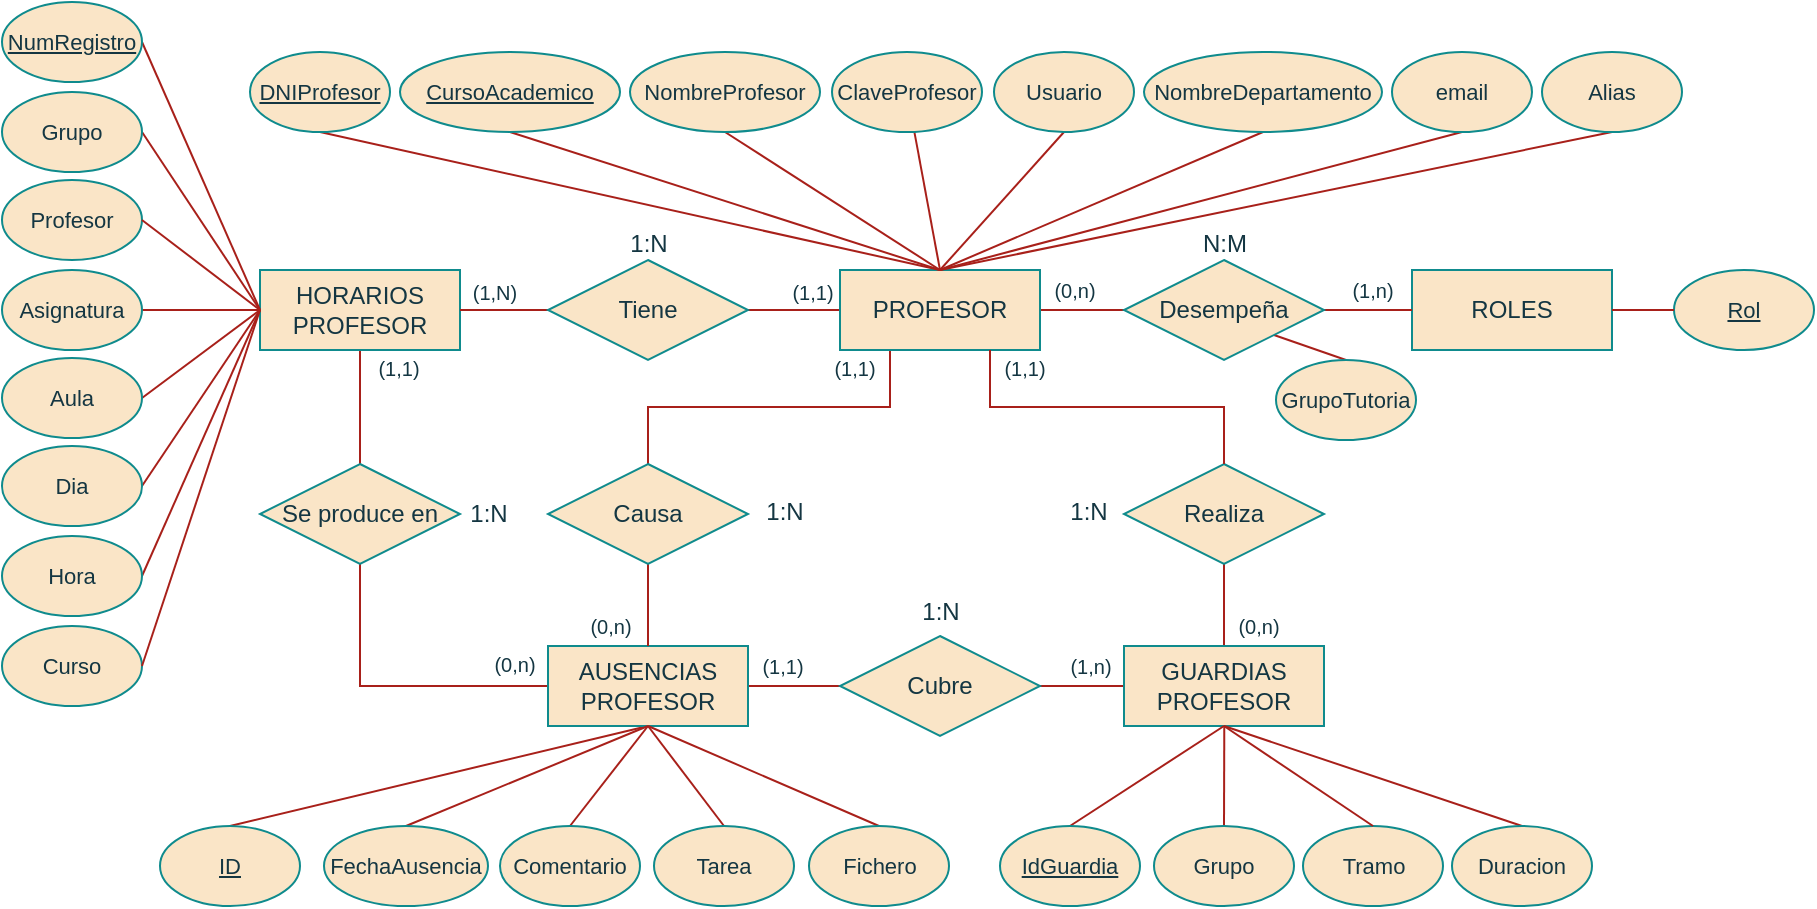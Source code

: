 <mxfile scale="1" border="0" version="26.3.0">
  <diagram name="Página-1" id="VsU_qLbT5S_kWvRLyPEZ">
    <mxGraphModel dx="1082" dy="572" grid="0" gridSize="10" guides="1" tooltips="1" connect="1" arrows="1" fold="1" page="1" pageScale="1" pageWidth="1169" pageHeight="827" math="0" shadow="0">
      <root>
        <mxCell id="0" />
        <mxCell id="1" parent="0" />
        <mxCell id="6TsfCFlxb-TRurDlvg3Q-43" value="" style="rounded=0;orthogonalLoop=1;jettySize=auto;html=1;endArrow=none;startFill=0;labelBackgroundColor=none;strokeColor=#A8201A;fontColor=default;" parent="1" source="6TsfCFlxb-TRurDlvg3Q-1" target="6TsfCFlxb-TRurDlvg3Q-37" edge="1">
          <mxGeometry relative="1" as="geometry" />
        </mxCell>
        <mxCell id="6TsfCFlxb-TRurDlvg3Q-49" value="" style="rounded=0;orthogonalLoop=1;jettySize=auto;html=1;endArrow=none;startFill=0;labelBackgroundColor=none;strokeColor=#A8201A;fontColor=default;" parent="1" source="6TsfCFlxb-TRurDlvg3Q-1" target="6TsfCFlxb-TRurDlvg3Q-42" edge="1">
          <mxGeometry relative="1" as="geometry" />
        </mxCell>
        <mxCell id="6TsfCFlxb-TRurDlvg3Q-72" style="edgeStyle=orthogonalEdgeStyle;rounded=0;orthogonalLoop=1;jettySize=auto;html=1;exitX=0.25;exitY=1;exitDx=0;exitDy=0;entryX=0.5;entryY=0;entryDx=0;entryDy=0;endArrow=none;startFill=0;labelBackgroundColor=none;strokeColor=#A8201A;fontColor=default;" parent="1" source="6TsfCFlxb-TRurDlvg3Q-1" target="6TsfCFlxb-TRurDlvg3Q-40" edge="1">
          <mxGeometry relative="1" as="geometry" />
        </mxCell>
        <mxCell id="6TsfCFlxb-TRurDlvg3Q-1" value="PROFESOR" style="rounded=0;whiteSpace=wrap;html=1;labelBackgroundColor=none;fillColor=#FAE5C7;strokeColor=#0F8B8D;fontColor=#143642;" parent="1" vertex="1">
          <mxGeometry x="563" y="302" width="100" height="40" as="geometry" />
        </mxCell>
        <mxCell id="6TsfCFlxb-TRurDlvg3Q-3" value="ROLES" style="rounded=0;whiteSpace=wrap;html=1;labelBackgroundColor=none;fillColor=#FAE5C7;strokeColor=#0F8B8D;fontColor=#143642;" parent="1" vertex="1">
          <mxGeometry x="849" y="302" width="100" height="40" as="geometry" />
        </mxCell>
        <mxCell id="6TsfCFlxb-TRurDlvg3Q-79" value="" style="edgeStyle=orthogonalEdgeStyle;rounded=0;orthogonalLoop=1;jettySize=auto;html=1;endArrow=none;endFill=1;startFill=0;labelBackgroundColor=none;strokeColor=#A8201A;fontColor=default;" parent="1" source="6TsfCFlxb-TRurDlvg3Q-5" target="6TsfCFlxb-TRurDlvg3Q-41" edge="1">
          <mxGeometry relative="1" as="geometry" />
        </mxCell>
        <mxCell id="6TsfCFlxb-TRurDlvg3Q-5" value="HORARIOS&lt;br&gt;PROFESOR" style="rounded=0;whiteSpace=wrap;html=1;labelBackgroundColor=none;fillColor=#FAE5C7;strokeColor=#0F8B8D;fontColor=#143642;" parent="1" vertex="1">
          <mxGeometry x="273" y="302" width="100" height="40" as="geometry" />
        </mxCell>
        <mxCell id="6TsfCFlxb-TRurDlvg3Q-75" value="" style="edgeStyle=orthogonalEdgeStyle;rounded=0;orthogonalLoop=1;jettySize=auto;html=1;endArrow=none;endFill=1;startFill=0;labelBackgroundColor=none;strokeColor=#A8201A;fontColor=default;" parent="1" source="6TsfCFlxb-TRurDlvg3Q-7" target="6TsfCFlxb-TRurDlvg3Q-39" edge="1">
          <mxGeometry relative="1" as="geometry" />
        </mxCell>
        <mxCell id="6TsfCFlxb-TRurDlvg3Q-76" value="" style="edgeStyle=orthogonalEdgeStyle;rounded=0;orthogonalLoop=1;jettySize=auto;html=1;endArrow=none;endFill=1;startFill=0;labelBackgroundColor=none;strokeColor=#A8201A;fontColor=default;" parent="1" source="6TsfCFlxb-TRurDlvg3Q-7" target="6TsfCFlxb-TRurDlvg3Q-38" edge="1">
          <mxGeometry relative="1" as="geometry" />
        </mxCell>
        <mxCell id="6TsfCFlxb-TRurDlvg3Q-7" value="GUARDIAS PROFESOR" style="rounded=0;whiteSpace=wrap;html=1;labelBackgroundColor=none;fillColor=#FAE5C7;strokeColor=#0F8B8D;fontColor=#143642;" parent="1" vertex="1">
          <mxGeometry x="705" y="490" width="100" height="40" as="geometry" />
        </mxCell>
        <mxCell id="6TsfCFlxb-TRurDlvg3Q-77" value="" style="edgeStyle=orthogonalEdgeStyle;rounded=0;orthogonalLoop=1;jettySize=auto;html=1;endArrow=none;endFill=1;startFill=0;labelBackgroundColor=none;strokeColor=#A8201A;fontColor=default;" parent="1" source="6TsfCFlxb-TRurDlvg3Q-9" target="6TsfCFlxb-TRurDlvg3Q-38" edge="1">
          <mxGeometry relative="1" as="geometry" />
        </mxCell>
        <mxCell id="6TsfCFlxb-TRurDlvg3Q-78" style="edgeStyle=orthogonalEdgeStyle;rounded=0;orthogonalLoop=1;jettySize=auto;html=1;exitX=0;exitY=0.5;exitDx=0;exitDy=0;entryX=0.5;entryY=1;entryDx=0;entryDy=0;endArrow=none;endFill=1;startFill=0;labelBackgroundColor=none;strokeColor=#A8201A;fontColor=default;" parent="1" source="6TsfCFlxb-TRurDlvg3Q-9" target="6TsfCFlxb-TRurDlvg3Q-41" edge="1">
          <mxGeometry relative="1" as="geometry" />
        </mxCell>
        <mxCell id="6TsfCFlxb-TRurDlvg3Q-103" style="rounded=0;orthogonalLoop=1;jettySize=auto;html=1;exitX=0.5;exitY=1;exitDx=0;exitDy=0;entryX=0.5;entryY=0;entryDx=0;entryDy=0;endArrow=none;startFill=0;labelBackgroundColor=none;strokeColor=#A8201A;fontColor=default;" parent="1" source="6TsfCFlxb-TRurDlvg3Q-9" target="6TsfCFlxb-TRurDlvg3Q-95" edge="1">
          <mxGeometry relative="1" as="geometry" />
        </mxCell>
        <mxCell id="6TsfCFlxb-TRurDlvg3Q-9" value="&lt;div&gt;AUSENCIAS&lt;/div&gt;&lt;div&gt;PROFESOR&lt;/div&gt;" style="rounded=0;whiteSpace=wrap;html=1;labelBackgroundColor=none;fillColor=#FAE5C7;strokeColor=#0F8B8D;fontColor=#143642;" parent="1" vertex="1">
          <mxGeometry x="417" y="490" width="100" height="40" as="geometry" />
        </mxCell>
        <mxCell id="6TsfCFlxb-TRurDlvg3Q-28" style="rounded=0;orthogonalLoop=1;jettySize=auto;html=1;exitX=0.5;exitY=1;exitDx=0;exitDy=0;startArrow=none;startFill=0;endArrow=none;entryX=0.5;entryY=0;entryDx=0;entryDy=0;labelBackgroundColor=none;strokeColor=#A8201A;fontColor=default;" parent="1" source="6TsfCFlxb-TRurDlvg3Q-12" target="6TsfCFlxb-TRurDlvg3Q-1" edge="1">
          <mxGeometry relative="1" as="geometry">
            <mxPoint x="320" y="245" as="sourcePoint" />
          </mxGeometry>
        </mxCell>
        <mxCell id="6TsfCFlxb-TRurDlvg3Q-12" value="&lt;u&gt;DNIProfesor&lt;/u&gt;" style="ellipse;whiteSpace=wrap;html=1;fontSize=11;labelBackgroundColor=none;fillColor=#FAE5C7;strokeColor=#0F8B8D;fontColor=#143642;rounded=0;" parent="1" vertex="1">
          <mxGeometry x="268" y="193" width="70" height="40" as="geometry" />
        </mxCell>
        <mxCell id="6TsfCFlxb-TRurDlvg3Q-25" style="rounded=0;orthogonalLoop=1;jettySize=auto;html=1;exitX=0.5;exitY=1;exitDx=0;exitDy=0;startArrow=none;startFill=0;endArrow=none;entryX=0.5;entryY=0;entryDx=0;entryDy=0;labelBackgroundColor=none;strokeColor=#A8201A;fontColor=default;" parent="1" source="6TsfCFlxb-TRurDlvg3Q-13" target="6TsfCFlxb-TRurDlvg3Q-1" edge="1">
          <mxGeometry relative="1" as="geometry">
            <mxPoint x="613" y="300" as="targetPoint" />
          </mxGeometry>
        </mxCell>
        <mxCell id="6TsfCFlxb-TRurDlvg3Q-13" value="NombreProfesor" style="ellipse;whiteSpace=wrap;html=1;fontSize=11;labelBackgroundColor=none;fillColor=#FAE5C7;strokeColor=#0F8B8D;fontColor=#143642;rounded=0;" parent="1" vertex="1">
          <mxGeometry x="458" y="193" width="95" height="40" as="geometry" />
        </mxCell>
        <mxCell id="6TsfCFlxb-TRurDlvg3Q-26" style="rounded=0;orthogonalLoop=1;jettySize=auto;html=1;exitX=0.5;exitY=1;exitDx=0;exitDy=0;startArrow=none;startFill=0;endArrow=none;entryX=0.5;entryY=0;entryDx=0;entryDy=0;labelBackgroundColor=none;strokeColor=#A8201A;fontColor=default;" parent="1" source="6TsfCFlxb-TRurDlvg3Q-14" target="6TsfCFlxb-TRurDlvg3Q-1" edge="1">
          <mxGeometry relative="1" as="geometry">
            <mxPoint x="613" y="300" as="targetPoint" />
          </mxGeometry>
        </mxCell>
        <mxCell id="6TsfCFlxb-TRurDlvg3Q-14" value="Usuario" style="ellipse;whiteSpace=wrap;html=1;fontSize=11;labelBackgroundColor=none;fillColor=#FAE5C7;strokeColor=#0F8B8D;fontColor=#143642;rounded=0;" parent="1" vertex="1">
          <mxGeometry x="640" y="193" width="70" height="40" as="geometry" />
        </mxCell>
        <mxCell id="6TsfCFlxb-TRurDlvg3Q-30" value="" style="rounded=0;orthogonalLoop=1;jettySize=auto;html=1;endArrow=none;startFill=0;entryX=0.5;entryY=0;entryDx=0;entryDy=0;labelBackgroundColor=none;strokeColor=#A8201A;fontColor=default;" parent="1" source="6TsfCFlxb-TRurDlvg3Q-15" target="6TsfCFlxb-TRurDlvg3Q-1" edge="1">
          <mxGeometry relative="1" as="geometry" />
        </mxCell>
        <mxCell id="6TsfCFlxb-TRurDlvg3Q-15" value="ClaveProfesor" style="ellipse;whiteSpace=wrap;html=1;fontSize=11;labelBackgroundColor=none;fillColor=#FAE5C7;strokeColor=#0F8B8D;fontColor=#143642;rounded=0;" parent="1" vertex="1">
          <mxGeometry x="559" y="193" width="75" height="40" as="geometry" />
        </mxCell>
        <mxCell id="6TsfCFlxb-TRurDlvg3Q-24" style="rounded=0;orthogonalLoop=1;jettySize=auto;html=1;exitX=0.5;exitY=1;exitDx=0;exitDy=0;startArrow=none;startFill=0;endArrow=none;entryX=0.5;entryY=0;entryDx=0;entryDy=0;labelBackgroundColor=none;strokeColor=#A8201A;fontColor=default;" parent="1" source="6TsfCFlxb-TRurDlvg3Q-16" target="6TsfCFlxb-TRurDlvg3Q-1" edge="1">
          <mxGeometry relative="1" as="geometry">
            <mxPoint x="613" y="300" as="targetPoint" />
          </mxGeometry>
        </mxCell>
        <mxCell id="6TsfCFlxb-TRurDlvg3Q-16" value="&lt;u&gt;CursoAcademico&lt;/u&gt;" style="ellipse;whiteSpace=wrap;html=1;fontSize=11;labelBackgroundColor=none;fillColor=#FAE5C7;strokeColor=#0F8B8D;fontColor=#143642;rounded=0;" parent="1" vertex="1">
          <mxGeometry x="343" y="193" width="110" height="40" as="geometry" />
        </mxCell>
        <mxCell id="6TsfCFlxb-TRurDlvg3Q-34" style="rounded=0;orthogonalLoop=1;jettySize=auto;html=1;exitX=0.5;exitY=1;exitDx=0;exitDy=0;entryX=0.5;entryY=0;entryDx=0;entryDy=0;endArrow=none;startFill=0;strokeColor=#A8201A;labelBackgroundColor=none;fontColor=default;" parent="1" source="6TsfCFlxb-TRurDlvg3Q-17" target="6TsfCFlxb-TRurDlvg3Q-1" edge="1">
          <mxGeometry relative="1" as="geometry" />
        </mxCell>
        <mxCell id="6TsfCFlxb-TRurDlvg3Q-17" value="email" style="ellipse;whiteSpace=wrap;html=1;strokeColor=#0F8B8D;fontColor=#143642;fontSize=11;labelBackgroundColor=none;fillColor=#FAE5C7;rounded=0;" parent="1" vertex="1">
          <mxGeometry x="839" y="193" width="70" height="40" as="geometry" />
        </mxCell>
        <mxCell id="6TsfCFlxb-TRurDlvg3Q-33" style="rounded=0;orthogonalLoop=1;jettySize=auto;html=1;exitX=0.5;exitY=1;exitDx=0;exitDy=0;entryX=0.5;entryY=0;entryDx=0;entryDy=0;endArrow=none;startFill=0;strokeColor=#A8201A;labelBackgroundColor=none;fontColor=default;" parent="1" source="6TsfCFlxb-TRurDlvg3Q-18" target="6TsfCFlxb-TRurDlvg3Q-1" edge="1">
          <mxGeometry relative="1" as="geometry" />
        </mxCell>
        <mxCell id="6TsfCFlxb-TRurDlvg3Q-18" value="NombreDepartamento" style="ellipse;whiteSpace=wrap;html=1;strokeColor=#0F8B8D;fontColor=#143642;fontSize=11;labelBackgroundColor=none;fillColor=#FAE5C7;rounded=0;" parent="1" vertex="1">
          <mxGeometry x="715" y="193" width="119" height="40" as="geometry" />
        </mxCell>
        <mxCell id="6TsfCFlxb-TRurDlvg3Q-32" style="rounded=0;orthogonalLoop=1;jettySize=auto;html=1;exitX=0.5;exitY=1;exitDx=0;exitDy=0;entryX=0.5;entryY=0;entryDx=0;entryDy=0;endArrow=none;startFill=0;labelBackgroundColor=none;strokeColor=#A8201A;fontColor=default;" parent="1" source="6TsfCFlxb-TRurDlvg3Q-20" target="6TsfCFlxb-TRurDlvg3Q-1" edge="1">
          <mxGeometry relative="1" as="geometry" />
        </mxCell>
        <mxCell id="6TsfCFlxb-TRurDlvg3Q-20" value="Alias" style="ellipse;whiteSpace=wrap;html=1;fontSize=11;labelBackgroundColor=none;fillColor=#FAE5C7;strokeColor=#0F8B8D;fontColor=#143642;rounded=0;" parent="1" vertex="1">
          <mxGeometry x="914" y="193" width="70" height="40" as="geometry" />
        </mxCell>
        <mxCell id="6TsfCFlxb-TRurDlvg3Q-44" style="rounded=0;orthogonalLoop=1;jettySize=auto;html=1;exitX=1;exitY=0.5;exitDx=0;exitDy=0;entryX=0;entryY=0.5;entryDx=0;entryDy=0;endArrow=none;startFill=0;labelBackgroundColor=none;strokeColor=#A8201A;fontColor=default;" parent="1" source="6TsfCFlxb-TRurDlvg3Q-37" target="6TsfCFlxb-TRurDlvg3Q-3" edge="1">
          <mxGeometry relative="1" as="geometry" />
        </mxCell>
        <mxCell id="6TsfCFlxb-TRurDlvg3Q-118" style="rounded=0;orthogonalLoop=1;jettySize=auto;html=1;exitX=1;exitY=1;exitDx=0;exitDy=0;entryX=0.5;entryY=0;entryDx=0;entryDy=0;endArrow=none;startFill=0;strokeColor=#A8201A;" parent="1" source="6TsfCFlxb-TRurDlvg3Q-37" target="6TsfCFlxb-TRurDlvg3Q-117" edge="1">
          <mxGeometry relative="1" as="geometry" />
        </mxCell>
        <mxCell id="6TsfCFlxb-TRurDlvg3Q-37" value="Desempeña" style="rhombus;whiteSpace=wrap;html=1;labelBackgroundColor=none;fillColor=#FAE5C7;strokeColor=#0F8B8D;fontColor=#143642;rounded=0;" parent="1" vertex="1">
          <mxGeometry x="705" y="297" width="100" height="50" as="geometry" />
        </mxCell>
        <mxCell id="6TsfCFlxb-TRurDlvg3Q-38" value="Cubre" style="rhombus;whiteSpace=wrap;html=1;labelBackgroundColor=none;fillColor=#FAE5C7;strokeColor=#0F8B8D;fontColor=#143642;rounded=0;" parent="1" vertex="1">
          <mxGeometry x="563" y="485" width="100" height="50" as="geometry" />
        </mxCell>
        <mxCell id="6TsfCFlxb-TRurDlvg3Q-39" value="Realiza" style="rhombus;whiteSpace=wrap;html=1;labelBackgroundColor=none;fillColor=#FAE5C7;strokeColor=#0F8B8D;fontColor=#143642;rounded=0;" parent="1" vertex="1">
          <mxGeometry x="705" y="399" width="100" height="50" as="geometry" />
        </mxCell>
        <mxCell id="6TsfCFlxb-TRurDlvg3Q-74" value="" style="edgeStyle=orthogonalEdgeStyle;rounded=0;orthogonalLoop=1;jettySize=auto;html=1;endArrow=none;endFill=1;startFill=0;labelBackgroundColor=none;strokeColor=#A8201A;fontColor=default;" parent="1" source="6TsfCFlxb-TRurDlvg3Q-40" target="6TsfCFlxb-TRurDlvg3Q-9" edge="1">
          <mxGeometry relative="1" as="geometry" />
        </mxCell>
        <mxCell id="6TsfCFlxb-TRurDlvg3Q-40" value="Causa" style="rhombus;whiteSpace=wrap;html=1;labelBackgroundColor=none;fillColor=#FAE5C7;strokeColor=#0F8B8D;fontColor=#143642;rounded=0;" parent="1" vertex="1">
          <mxGeometry x="417" y="399" width="100" height="50" as="geometry" />
        </mxCell>
        <mxCell id="6TsfCFlxb-TRurDlvg3Q-41" value="Se produce en" style="rhombus;whiteSpace=wrap;html=1;labelBackgroundColor=none;fillColor=#FAE5C7;strokeColor=#0F8B8D;fontColor=#143642;rounded=0;" parent="1" vertex="1">
          <mxGeometry x="273" y="399" width="100" height="50" as="geometry" />
        </mxCell>
        <mxCell id="6TsfCFlxb-TRurDlvg3Q-50" value="" style="rounded=0;orthogonalLoop=1;jettySize=auto;html=1;endArrow=none;startFill=0;labelBackgroundColor=none;strokeColor=#A8201A;fontColor=default;" parent="1" source="6TsfCFlxb-TRurDlvg3Q-42" target="6TsfCFlxb-TRurDlvg3Q-5" edge="1">
          <mxGeometry relative="1" as="geometry" />
        </mxCell>
        <mxCell id="6TsfCFlxb-TRurDlvg3Q-42" value="Tiene" style="rhombus;whiteSpace=wrap;html=1;labelBackgroundColor=none;fillColor=#FAE5C7;strokeColor=#0F8B8D;fontColor=#143642;rounded=0;" parent="1" vertex="1">
          <mxGeometry x="417" y="297" width="100" height="50" as="geometry" />
        </mxCell>
        <mxCell id="6TsfCFlxb-TRurDlvg3Q-45" value="&lt;font style=&quot;font-size: 10px;&quot;&gt;(1,n)&lt;/font&gt;" style="text;html=1;align=center;verticalAlign=middle;whiteSpace=wrap;rounded=0;labelBackgroundColor=none;fontColor=#143642;" parent="1" vertex="1">
          <mxGeometry x="812" y="303.5" width="35" height="17" as="geometry" />
        </mxCell>
        <mxCell id="6TsfCFlxb-TRurDlvg3Q-47" value="&lt;font style=&quot;font-size: 10px;&quot;&gt;(0,n)&lt;/font&gt;" style="text;html=1;align=center;verticalAlign=middle;whiteSpace=wrap;rounded=0;labelBackgroundColor=none;fontColor=#143642;" parent="1" vertex="1">
          <mxGeometry x="663" y="303.5" width="35" height="17" as="geometry" />
        </mxCell>
        <mxCell id="6TsfCFlxb-TRurDlvg3Q-48" value="1:N" style="text;html=1;align=center;verticalAlign=middle;whiteSpace=wrap;rounded=0;labelBackgroundColor=none;fontColor=#143642;" parent="1" vertex="1">
          <mxGeometry x="449.5" y="280" width="35" height="17" as="geometry" />
        </mxCell>
        <mxCell id="6TsfCFlxb-TRurDlvg3Q-51" value="&lt;font style=&quot;font-size: 10px;&quot;&gt;(1,1)&lt;/font&gt;" style="text;html=1;align=center;verticalAlign=middle;whiteSpace=wrap;rounded=0;labelBackgroundColor=none;fontColor=#143642;" parent="1" vertex="1">
          <mxGeometry x="532" y="304.5" width="35" height="17" as="geometry" />
        </mxCell>
        <mxCell id="6TsfCFlxb-TRurDlvg3Q-52" value="&lt;font style=&quot;font-size: 10px;&quot;&gt;(1,N)&lt;/font&gt;" style="text;html=1;align=center;verticalAlign=middle;whiteSpace=wrap;rounded=0;labelBackgroundColor=none;fontColor=#143642;" parent="1" vertex="1">
          <mxGeometry x="373" y="304.5" width="35" height="17" as="geometry" />
        </mxCell>
        <mxCell id="6TsfCFlxb-TRurDlvg3Q-53" value="N:M" style="text;html=1;align=center;verticalAlign=middle;whiteSpace=wrap;rounded=0;labelBackgroundColor=none;fontColor=#143642;" parent="1" vertex="1">
          <mxGeometry x="737.5" y="280" width="35" height="17" as="geometry" />
        </mxCell>
        <mxCell id="6TsfCFlxb-TRurDlvg3Q-63" style="rounded=0;orthogonalLoop=1;jettySize=auto;html=1;exitX=1;exitY=0.5;exitDx=0;exitDy=0;entryX=0;entryY=0.5;entryDx=0;entryDy=0;endArrow=none;startFill=0;labelBackgroundColor=none;strokeColor=#A8201A;fontColor=default;" parent="1" source="6TsfCFlxb-TRurDlvg3Q-54" target="6TsfCFlxb-TRurDlvg3Q-5" edge="1">
          <mxGeometry relative="1" as="geometry" />
        </mxCell>
        <mxCell id="6TsfCFlxb-TRurDlvg3Q-54" value="&lt;u&gt;NumRegistro&lt;/u&gt;" style="ellipse;whiteSpace=wrap;html=1;fontSize=11;labelBackgroundColor=none;fillColor=#FAE5C7;strokeColor=#0F8B8D;fontColor=#143642;rounded=0;" parent="1" vertex="1">
          <mxGeometry x="144" y="168" width="70" height="40" as="geometry" />
        </mxCell>
        <mxCell id="6TsfCFlxb-TRurDlvg3Q-65" style="rounded=0;orthogonalLoop=1;jettySize=auto;html=1;exitX=1;exitY=0.5;exitDx=0;exitDy=0;entryX=0;entryY=0.5;entryDx=0;entryDy=0;endArrow=none;startFill=0;labelBackgroundColor=none;strokeColor=#A8201A;fontColor=default;" parent="1" source="6TsfCFlxb-TRurDlvg3Q-55" target="6TsfCFlxb-TRurDlvg3Q-5" edge="1">
          <mxGeometry relative="1" as="geometry" />
        </mxCell>
        <mxCell id="6TsfCFlxb-TRurDlvg3Q-55" value="Grupo" style="ellipse;whiteSpace=wrap;html=1;fontSize=11;labelBackgroundColor=none;fillColor=#FAE5C7;strokeColor=#0F8B8D;fontColor=#143642;rounded=0;" parent="1" vertex="1">
          <mxGeometry x="144" y="213" width="70" height="40" as="geometry" />
        </mxCell>
        <mxCell id="6TsfCFlxb-TRurDlvg3Q-67" style="rounded=0;orthogonalLoop=1;jettySize=auto;html=1;exitX=1;exitY=0.5;exitDx=0;exitDy=0;endArrow=none;startFill=0;entryX=0;entryY=0.5;entryDx=0;entryDy=0;labelBackgroundColor=none;strokeColor=#A8201A;fontColor=default;" parent="1" source="6TsfCFlxb-TRurDlvg3Q-57" target="6TsfCFlxb-TRurDlvg3Q-5" edge="1">
          <mxGeometry relative="1" as="geometry" />
        </mxCell>
        <mxCell id="6TsfCFlxb-TRurDlvg3Q-57" value="Asignatura" style="ellipse;whiteSpace=wrap;html=1;fontSize=11;labelBackgroundColor=none;fillColor=#FAE5C7;strokeColor=#0F8B8D;fontColor=#143642;rounded=0;" parent="1" vertex="1">
          <mxGeometry x="144" y="302" width="70" height="40" as="geometry" />
        </mxCell>
        <mxCell id="6TsfCFlxb-TRurDlvg3Q-68" style="rounded=0;orthogonalLoop=1;jettySize=auto;html=1;exitX=1;exitY=0.5;exitDx=0;exitDy=0;entryX=0;entryY=0.5;entryDx=0;entryDy=0;endArrow=none;startFill=0;labelBackgroundColor=none;strokeColor=#A8201A;fontColor=default;" parent="1" source="6TsfCFlxb-TRurDlvg3Q-58" target="6TsfCFlxb-TRurDlvg3Q-5" edge="1">
          <mxGeometry relative="1" as="geometry" />
        </mxCell>
        <mxCell id="6TsfCFlxb-TRurDlvg3Q-58" value="Aula" style="ellipse;whiteSpace=wrap;html=1;fontSize=11;labelBackgroundColor=none;fillColor=#FAE5C7;strokeColor=#0F8B8D;fontColor=#143642;rounded=0;" parent="1" vertex="1">
          <mxGeometry x="144" y="346" width="70" height="40" as="geometry" />
        </mxCell>
        <mxCell id="6TsfCFlxb-TRurDlvg3Q-69" style="rounded=0;orthogonalLoop=1;jettySize=auto;html=1;exitX=1;exitY=0.5;exitDx=0;exitDy=0;entryX=0;entryY=0.5;entryDx=0;entryDy=0;endArrow=none;startFill=0;labelBackgroundColor=none;strokeColor=#A8201A;fontColor=default;" parent="1" source="6TsfCFlxb-TRurDlvg3Q-59" target="6TsfCFlxb-TRurDlvg3Q-5" edge="1">
          <mxGeometry relative="1" as="geometry" />
        </mxCell>
        <mxCell id="6TsfCFlxb-TRurDlvg3Q-59" value="Dia" style="ellipse;whiteSpace=wrap;html=1;fontSize=11;labelBackgroundColor=none;fillColor=#FAE5C7;strokeColor=#0F8B8D;fontColor=#143642;rounded=0;" parent="1" vertex="1">
          <mxGeometry x="144" y="390" width="70" height="40" as="geometry" />
        </mxCell>
        <mxCell id="6TsfCFlxb-TRurDlvg3Q-70" style="rounded=0;orthogonalLoop=1;jettySize=auto;html=1;exitX=1;exitY=0.5;exitDx=0;exitDy=0;entryX=0;entryY=0.5;entryDx=0;entryDy=0;endArrow=none;startFill=0;labelBackgroundColor=none;strokeColor=#A8201A;fontColor=default;" parent="1" source="6TsfCFlxb-TRurDlvg3Q-60" target="6TsfCFlxb-TRurDlvg3Q-5" edge="1">
          <mxGeometry relative="1" as="geometry" />
        </mxCell>
        <mxCell id="6TsfCFlxb-TRurDlvg3Q-60" value="Hora" style="ellipse;whiteSpace=wrap;html=1;fontSize=11;labelBackgroundColor=none;fillColor=#FAE5C7;strokeColor=#0F8B8D;fontColor=#143642;rounded=0;" parent="1" vertex="1">
          <mxGeometry x="144" y="435" width="70" height="40" as="geometry" />
        </mxCell>
        <mxCell id="6TsfCFlxb-TRurDlvg3Q-73" style="edgeStyle=orthogonalEdgeStyle;rounded=0;orthogonalLoop=1;jettySize=auto;html=1;exitX=0.75;exitY=1;exitDx=0;exitDy=0;entryX=0.5;entryY=0;entryDx=0;entryDy=0;endArrow=none;startFill=0;labelBackgroundColor=none;strokeColor=#A8201A;fontColor=default;" parent="1" source="6TsfCFlxb-TRurDlvg3Q-1" target="6TsfCFlxb-TRurDlvg3Q-39" edge="1">
          <mxGeometry relative="1" as="geometry" />
        </mxCell>
        <mxCell id="6TsfCFlxb-TRurDlvg3Q-80" value="&lt;font style=&quot;font-size: 10px;&quot;&gt;(1,1)&lt;/font&gt;" style="text;html=1;align=center;verticalAlign=middle;whiteSpace=wrap;rounded=0;labelBackgroundColor=none;fontColor=#143642;" parent="1" vertex="1">
          <mxGeometry x="325" y="342" width="35" height="17" as="geometry" />
        </mxCell>
        <mxCell id="6TsfCFlxb-TRurDlvg3Q-81" value="&lt;font style=&quot;font-size: 10px;&quot;&gt;(0,n)&lt;/font&gt;" style="text;html=1;align=center;verticalAlign=middle;whiteSpace=wrap;rounded=0;labelBackgroundColor=none;fontColor=#143642;" parent="1" vertex="1">
          <mxGeometry x="383" y="490" width="35" height="17" as="geometry" />
        </mxCell>
        <mxCell id="6TsfCFlxb-TRurDlvg3Q-82" value="1:N" style="text;html=1;align=center;verticalAlign=middle;whiteSpace=wrap;rounded=0;labelBackgroundColor=none;fontColor=#143642;" parent="1" vertex="1">
          <mxGeometry x="370" y="415" width="35" height="17" as="geometry" />
        </mxCell>
        <mxCell id="6TsfCFlxb-TRurDlvg3Q-84" value="1:N" style="text;html=1;align=center;verticalAlign=middle;whiteSpace=wrap;rounded=0;labelBackgroundColor=none;fontColor=#143642;" parent="1" vertex="1">
          <mxGeometry x="596" y="464" width="35" height="17" as="geometry" />
        </mxCell>
        <mxCell id="6TsfCFlxb-TRurDlvg3Q-86" value="&lt;font style=&quot;font-size: 10px;&quot;&gt;(0,n)&lt;/font&gt;" style="text;html=1;align=center;verticalAlign=middle;whiteSpace=wrap;rounded=0;labelBackgroundColor=none;fontColor=#143642;" parent="1" vertex="1">
          <mxGeometry x="431" y="471.5" width="35" height="17" as="geometry" />
        </mxCell>
        <mxCell id="6TsfCFlxb-TRurDlvg3Q-87" value="&lt;font style=&quot;font-size: 10px;&quot;&gt;(1,1)&lt;/font&gt;" style="text;html=1;align=center;verticalAlign=middle;whiteSpace=wrap;rounded=0;labelBackgroundColor=none;fontColor=#143642;" parent="1" vertex="1">
          <mxGeometry x="553" y="342" width="35" height="17" as="geometry" />
        </mxCell>
        <mxCell id="6TsfCFlxb-TRurDlvg3Q-88" value="&lt;font style=&quot;font-size: 10px;&quot;&gt;(1,1)&lt;/font&gt;" style="text;html=1;align=center;verticalAlign=middle;whiteSpace=wrap;rounded=0;labelBackgroundColor=none;fontColor=#143642;" parent="1" vertex="1">
          <mxGeometry x="638" y="342" width="35" height="17" as="geometry" />
        </mxCell>
        <mxCell id="6TsfCFlxb-TRurDlvg3Q-89" value="&lt;font style=&quot;font-size: 10px;&quot;&gt;(0,n)&lt;/font&gt;" style="text;html=1;align=center;verticalAlign=middle;whiteSpace=wrap;rounded=0;labelBackgroundColor=none;fontColor=#143642;" parent="1" vertex="1">
          <mxGeometry x="755" y="471" width="35" height="17" as="geometry" />
        </mxCell>
        <mxCell id="6TsfCFlxb-TRurDlvg3Q-95" value="&lt;u&gt;ID&lt;/u&gt;" style="ellipse;whiteSpace=wrap;html=1;fontSize=11;labelBackgroundColor=none;fillColor=#FAE5C7;strokeColor=#0F8B8D;fontColor=#143642;rounded=0;" parent="1" vertex="1">
          <mxGeometry x="223" y="580" width="70" height="40" as="geometry" />
        </mxCell>
        <mxCell id="6TsfCFlxb-TRurDlvg3Q-104" style="rounded=0;orthogonalLoop=1;jettySize=auto;html=1;exitX=0.5;exitY=0;exitDx=0;exitDy=0;entryX=0.5;entryY=1;entryDx=0;entryDy=0;endArrow=none;startFill=0;labelBackgroundColor=none;strokeColor=#A8201A;fontColor=default;" parent="1" source="6TsfCFlxb-TRurDlvg3Q-96" target="6TsfCFlxb-TRurDlvg3Q-9" edge="1">
          <mxGeometry relative="1" as="geometry" />
        </mxCell>
        <mxCell id="6TsfCFlxb-TRurDlvg3Q-96" value="FechaAusencia" style="ellipse;whiteSpace=wrap;html=1;fontSize=11;labelBackgroundColor=none;fillColor=#FAE5C7;strokeColor=#0F8B8D;fontColor=#143642;rounded=0;" parent="1" vertex="1">
          <mxGeometry x="305" y="580" width="82" height="40" as="geometry" />
        </mxCell>
        <mxCell id="6TsfCFlxb-TRurDlvg3Q-105" style="rounded=0;orthogonalLoop=1;jettySize=auto;html=1;exitX=0.5;exitY=0;exitDx=0;exitDy=0;entryX=0.5;entryY=1;entryDx=0;entryDy=0;endArrow=none;startFill=0;labelBackgroundColor=none;strokeColor=#A8201A;fontColor=default;" parent="1" source="6TsfCFlxb-TRurDlvg3Q-97" target="6TsfCFlxb-TRurDlvg3Q-9" edge="1">
          <mxGeometry relative="1" as="geometry" />
        </mxCell>
        <mxCell id="6TsfCFlxb-TRurDlvg3Q-97" value="Comentario" style="ellipse;whiteSpace=wrap;html=1;fontSize=11;labelBackgroundColor=none;fillColor=#FAE5C7;strokeColor=#0F8B8D;fontColor=#143642;rounded=0;" parent="1" vertex="1">
          <mxGeometry x="393" y="580" width="70" height="40" as="geometry" />
        </mxCell>
        <mxCell id="6TsfCFlxb-TRurDlvg3Q-106" style="rounded=0;orthogonalLoop=1;jettySize=auto;html=1;exitX=0.5;exitY=0;exitDx=0;exitDy=0;entryX=0.5;entryY=1;entryDx=0;entryDy=0;endArrow=none;startFill=0;labelBackgroundColor=none;strokeColor=#A8201A;fontColor=default;" parent="1" source="6TsfCFlxb-TRurDlvg3Q-98" target="6TsfCFlxb-TRurDlvg3Q-9" edge="1">
          <mxGeometry relative="1" as="geometry" />
        </mxCell>
        <mxCell id="6TsfCFlxb-TRurDlvg3Q-98" value="Fichero" style="ellipse;whiteSpace=wrap;html=1;fontSize=11;labelBackgroundColor=none;fillColor=#FAE5C7;strokeColor=#0F8B8D;fontColor=#143642;rounded=0;" parent="1" vertex="1">
          <mxGeometry x="547.5" y="580" width="70" height="40" as="geometry" />
        </mxCell>
        <mxCell id="6TsfCFlxb-TRurDlvg3Q-107" style="rounded=0;orthogonalLoop=1;jettySize=auto;html=1;exitX=0.5;exitY=0;exitDx=0;exitDy=0;endArrow=none;startFill=0;entryX=0.5;entryY=1;entryDx=0;entryDy=0;labelBackgroundColor=none;strokeColor=#A8201A;fontColor=default;" parent="1" source="6TsfCFlxb-TRurDlvg3Q-99" target="6TsfCFlxb-TRurDlvg3Q-7" edge="1">
          <mxGeometry relative="1" as="geometry" />
        </mxCell>
        <mxCell id="6TsfCFlxb-TRurDlvg3Q-99" value="&lt;u&gt;IdGuardia&lt;/u&gt;" style="ellipse;whiteSpace=wrap;html=1;fontSize=11;labelBackgroundColor=none;fillColor=#FAE5C7;strokeColor=#0F8B8D;fontColor=#143642;rounded=0;" parent="1" vertex="1">
          <mxGeometry x="643" y="580" width="70" height="40" as="geometry" />
        </mxCell>
        <mxCell id="6TsfCFlxb-TRurDlvg3Q-108" style="rounded=0;orthogonalLoop=1;jettySize=auto;html=1;exitX=0.5;exitY=0;exitDx=0;exitDy=0;endArrow=none;startFill=0;labelBackgroundColor=none;strokeColor=#A8201A;fontColor=default;" parent="1" source="6TsfCFlxb-TRurDlvg3Q-100" edge="1">
          <mxGeometry relative="1" as="geometry">
            <mxPoint x="755.143" y="530" as="targetPoint" />
          </mxGeometry>
        </mxCell>
        <mxCell id="6TsfCFlxb-TRurDlvg3Q-100" value="Grupo" style="ellipse;whiteSpace=wrap;html=1;fontSize=11;labelBackgroundColor=none;fillColor=#FAE5C7;strokeColor=#0F8B8D;fontColor=#143642;rounded=0;" parent="1" vertex="1">
          <mxGeometry x="720" y="580" width="70" height="40" as="geometry" />
        </mxCell>
        <mxCell id="6TsfCFlxb-TRurDlvg3Q-109" style="rounded=0;orthogonalLoop=1;jettySize=auto;html=1;exitX=0.5;exitY=0;exitDx=0;exitDy=0;endArrow=none;startFill=0;entryX=0.5;entryY=1;entryDx=0;entryDy=0;labelBackgroundColor=none;strokeColor=#A8201A;fontColor=default;" parent="1" source="6TsfCFlxb-TRurDlvg3Q-101" target="6TsfCFlxb-TRurDlvg3Q-7" edge="1">
          <mxGeometry relative="1" as="geometry" />
        </mxCell>
        <mxCell id="6TsfCFlxb-TRurDlvg3Q-101" value="Duracion" style="ellipse;whiteSpace=wrap;html=1;fontSize=11;labelBackgroundColor=none;fillColor=#FAE5C7;strokeColor=#0F8B8D;fontColor=#143642;rounded=0;" parent="1" vertex="1">
          <mxGeometry x="869" y="580" width="70" height="40" as="geometry" />
        </mxCell>
        <mxCell id="6TsfCFlxb-TRurDlvg3Q-110" value="&lt;font style=&quot;font-size: 10px;&quot;&gt;(1,n)&lt;/font&gt;" style="text;html=1;align=center;verticalAlign=middle;whiteSpace=wrap;rounded=0;labelBackgroundColor=none;fontColor=#143642;" parent="1" vertex="1">
          <mxGeometry x="671" y="491" width="35" height="17" as="geometry" />
        </mxCell>
        <mxCell id="6TsfCFlxb-TRurDlvg3Q-112" value="&lt;font style=&quot;font-size: 10px;&quot;&gt;(1,1)&lt;/font&gt;" style="text;html=1;align=center;verticalAlign=middle;whiteSpace=wrap;rounded=0;labelBackgroundColor=none;fontColor=#143642;" parent="1" vertex="1">
          <mxGeometry x="517" y="491" width="35" height="17" as="geometry" />
        </mxCell>
        <mxCell id="6TsfCFlxb-TRurDlvg3Q-114" value="1:N" style="text;html=1;align=center;verticalAlign=middle;whiteSpace=wrap;rounded=0;labelBackgroundColor=none;fontColor=#143642;" parent="1" vertex="1">
          <mxGeometry x="518" y="414" width="35" height="17" as="geometry" />
        </mxCell>
        <mxCell id="6TsfCFlxb-TRurDlvg3Q-115" value="1:N" style="text;html=1;align=center;verticalAlign=middle;whiteSpace=wrap;rounded=0;labelBackgroundColor=none;fontColor=#143642;" parent="1" vertex="1">
          <mxGeometry x="670" y="414" width="35" height="17" as="geometry" />
        </mxCell>
        <mxCell id="6TsfCFlxb-TRurDlvg3Q-117" value="GrupoTutoria" style="ellipse;whiteSpace=wrap;html=1;fontSize=11;labelBackgroundColor=none;fillColor=#FAE5C7;strokeColor=#0F8B8D;fontColor=#143642;rounded=0;" parent="1" vertex="1">
          <mxGeometry x="781" y="347" width="70" height="40" as="geometry" />
        </mxCell>
        <mxCell id="h_n839WisMa8emFtC7de-3" style="rounded=0;orthogonalLoop=1;jettySize=auto;html=1;exitX=0.5;exitY=0;exitDx=0;exitDy=0;endArrow=none;startFill=0;entryX=0.5;entryY=1;entryDx=0;entryDy=0;strokeColor=#A8201A;" parent="1" source="h_n839WisMa8emFtC7de-2" target="6TsfCFlxb-TRurDlvg3Q-9" edge="1">
          <mxGeometry relative="1" as="geometry" />
        </mxCell>
        <mxCell id="h_n839WisMa8emFtC7de-2" value="Tarea" style="ellipse;whiteSpace=wrap;html=1;fontSize=11;labelBackgroundColor=none;fillColor=#FAE5C7;strokeColor=#0F8B8D;fontColor=#143642;rounded=0;" parent="1" vertex="1">
          <mxGeometry x="470" y="580" width="70" height="40" as="geometry" />
        </mxCell>
        <mxCell id="4swcJv_VSgo-7n27fSVg-3" value="&lt;u&gt;Rol&lt;/u&gt;" style="ellipse;whiteSpace=wrap;html=1;fontSize=11;labelBackgroundColor=none;fillColor=#FAE5C7;strokeColor=#0F8B8D;fontColor=#143642;rounded=0;" parent="1" vertex="1">
          <mxGeometry x="980" y="302" width="70" height="40" as="geometry" />
        </mxCell>
        <mxCell id="4swcJv_VSgo-7n27fSVg-4" value="" style="rounded=0;orthogonalLoop=1;jettySize=auto;html=1;endArrow=none;startFill=0;labelBackgroundColor=none;strokeColor=#A8201A;fontColor=default;exitX=1;exitY=0.5;exitDx=0;exitDy=0;entryX=0;entryY=0.5;entryDx=0;entryDy=0;" parent="1" source="6TsfCFlxb-TRurDlvg3Q-3" target="4swcJv_VSgo-7n27fSVg-3" edge="1">
          <mxGeometry relative="1" as="geometry">
            <mxPoint x="959" y="332" as="sourcePoint" />
            <mxPoint x="994" y="322" as="targetPoint" />
          </mxGeometry>
        </mxCell>
        <mxCell id="gyKnrXm0w6yCbAmLVUEn-1" value="Curso" style="ellipse;whiteSpace=wrap;html=1;fontSize=11;labelBackgroundColor=none;fillColor=#FAE5C7;strokeColor=#0F8B8D;fontColor=#143642;rounded=0;" parent="1" vertex="1">
          <mxGeometry x="144" y="480" width="70" height="40" as="geometry" />
        </mxCell>
        <mxCell id="gyKnrXm0w6yCbAmLVUEn-2" style="rounded=0;orthogonalLoop=1;jettySize=auto;html=1;exitX=1;exitY=0.5;exitDx=0;exitDy=0;entryX=0;entryY=0.5;entryDx=0;entryDy=0;endArrow=none;startFill=0;labelBackgroundColor=none;strokeColor=#A8201A;fontColor=default;" parent="1" source="gyKnrXm0w6yCbAmLVUEn-1" target="6TsfCFlxb-TRurDlvg3Q-5" edge="1">
          <mxGeometry relative="1" as="geometry">
            <mxPoint x="224" y="421" as="sourcePoint" />
            <mxPoint x="283" y="332" as="targetPoint" />
          </mxGeometry>
        </mxCell>
        <mxCell id="gyKnrXm0w6yCbAmLVUEn-3" value="Tramo" style="ellipse;whiteSpace=wrap;html=1;fontSize=11;labelBackgroundColor=none;fillColor=#FAE5C7;strokeColor=#0F8B8D;fontColor=#143642;rounded=0;" parent="1" vertex="1">
          <mxGeometry x="794.5" y="580" width="70" height="40" as="geometry" />
        </mxCell>
        <mxCell id="gyKnrXm0w6yCbAmLVUEn-4" style="rounded=0;orthogonalLoop=1;jettySize=auto;html=1;exitX=0.5;exitY=0;exitDx=0;exitDy=0;endArrow=none;startFill=0;entryX=0.5;entryY=1;entryDx=0;entryDy=0;labelBackgroundColor=none;strokeColor=#A8201A;fontColor=default;" parent="1" source="gyKnrXm0w6yCbAmLVUEn-3" target="6TsfCFlxb-TRurDlvg3Q-7" edge="1">
          <mxGeometry relative="1" as="geometry">
            <mxPoint x="914" y="590" as="sourcePoint" />
            <mxPoint x="765" y="540" as="targetPoint" />
          </mxGeometry>
        </mxCell>
        <mxCell id="MhLrwmmJEWmYfie6KYmo-1" value="Profesor" style="ellipse;whiteSpace=wrap;html=1;fontSize=11;labelBackgroundColor=none;fillColor=#FAE5C7;strokeColor=#0F8B8D;fontColor=#143642;rounded=0;" parent="1" vertex="1">
          <mxGeometry x="144" y="257" width="70" height="40" as="geometry" />
        </mxCell>
        <mxCell id="MhLrwmmJEWmYfie6KYmo-2" style="rounded=0;orthogonalLoop=1;jettySize=auto;html=1;exitX=1;exitY=0.5;exitDx=0;exitDy=0;endArrow=none;startFill=0;labelBackgroundColor=none;strokeColor=#A8201A;fontColor=default;entryX=0;entryY=0.5;entryDx=0;entryDy=0;" parent="1" source="MhLrwmmJEWmYfie6KYmo-1" target="6TsfCFlxb-TRurDlvg3Q-5" edge="1">
          <mxGeometry relative="1" as="geometry">
            <mxPoint x="224" y="243" as="sourcePoint" />
            <mxPoint x="272" y="373" as="targetPoint" />
          </mxGeometry>
        </mxCell>
      </root>
    </mxGraphModel>
  </diagram>
</mxfile>
